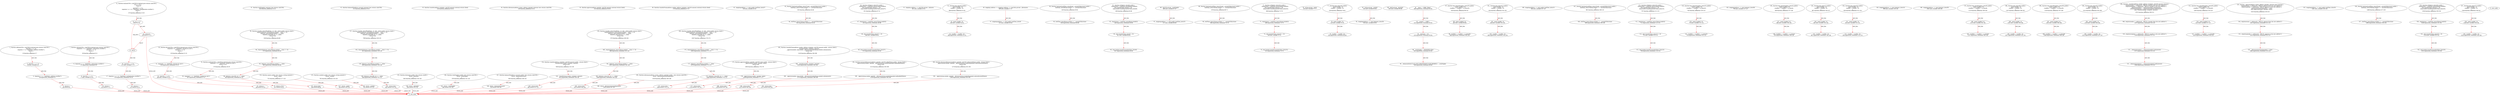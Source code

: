digraph  {
13 [label="2_ function add(uint256 a, uint256 b) internal pure returns (uint256) {\n        uint256 c = a + b;\n        require(c >= a, \"SafeMath: addition overflow\");\n        return c;\n    }\n13-function_definition-3-7", method="add(uint256 a,uint256 b)", type_label=function_definition];
30 [label="3_ uint256 c = a + b;\n30-new_variable-4-4", method="add(uint256 a,uint256 b)", type_label=new_variable];
38 [label="4_ require(c >= a, \"SafeMath: addition overflow\");\n38-expression_statement-5-5", method="add(uint256 a,uint256 b)", type_label=expression_statement];
48 [label="5_ return c;\n48-return-6-6", method="add(uint256 a,uint256 b)", type_label=return];
50 [label="7_ function sub(uint256 a, uint256 b) internal pure returns (uint256) {\n        require(b <= a, \"SafeMath: subtraction overflow\");\n        uint256 c = a - b;\n        return c;\n    }\n50-function_definition-8-12", method="sub(uint256 a,uint256 b)", type_label=function_definition];
67 [label="8_ require(b <= a, \"SafeMath: subtraction overflow\");\n67-expression_statement-9-9", method="sub(uint256 a,uint256 b)", type_label=expression_statement];
77 [label="9_ uint256 c = a - b;\n77-new_variable-10-10", method="sub(uint256 a,uint256 b)", type_label=new_variable];
85 [label="10_ return c;\n85-return-11-11", method="sub(uint256 a,uint256 b)", type_label=return];
87 [label="12_ function mul(uint256 a, uint256 b) internal pure returns (uint256) {\n        if (a == 0) {\n            return 0;\n        }\n        uint256 c = a * b;\n        require(c / a == b, \"SafeMath: multiplication overflow\");\n        return c;\n    }\n87-function_definition-13-20", method="mul(uint256 a,uint256 b)", type_label=function_definition];
104 [label="13_ if_a == 0\n104-if-14-16", method="mul(uint256 a,uint256 b)", type_label=if];
1655 [label="13_ end_if", method="mul(uint256 a,uint256 b)", type_label=end_if];
109 [label="14_ return 0;\n109-return-15-15", method="mul(uint256 a,uint256 b)", type_label=return];
111 [label="16_ uint256 c = a * b;\n111-new_variable-17-17", method="mul(uint256 a,uint256 b)", type_label=new_variable];
119 [label="17_ require(c / a == b, \"SafeMath: multiplication overflow\");\n119-expression_statement-18-18", method="mul(uint256 a,uint256 b)", type_label=expression_statement];
131 [label="18_ return c;\n131-return-19-19", method="mul(uint256 a,uint256 b)", type_label=return];
133 [label="20_ function div(uint256 a, uint256 b) internal pure returns (uint256) {\n        require(b > 0, \"SafeMath: division by zero\");\n        uint256 c = a / b;\n        return c;\n    }\n133-function_definition-21-25", method="div(uint256 a,uint256 b)", type_label=function_definition];
150 [label="21_ require(b > 0, \"SafeMath: division by zero\");\n150-expression_statement-22-22", method="div(uint256 a,uint256 b)", type_label=expression_statement];
160 [label="22_ uint256 c = a / b;\n160-new_variable-23-23", method="div(uint256 a,uint256 b)", type_label=new_variable];
168 [label="23_ return c;\n168-return-24-24", method="div(uint256 a,uint256 b)", type_label=return];
170 [label="25_ function mod(uint256 a, uint256 b) internal pure returns (uint256) {\n        require(b != 0, \"SafeMath: modulo by zero\");\n        return a % b;\n    }\n170-function_definition-26-29", method="mod(uint256 a,uint256 b)", type_label=function_definition];
187 [label="26_ require(b != 0, \"SafeMath: modulo by zero\");\n187-expression_statement-27-27", method="mod(uint256 a,uint256 b)", type_label=expression_statement];
197 [label="27_ return a % b;\n197-return-28-28", method="mod(uint256 a,uint256 b)", type_label=return];
204 [label="31_ function totalSupply() external view returns (uint256);\n204-function_definition-32-32", method="totalSupply()", type_label=function_definition];
212 [label="32_ function balanceOf(address account) external view returns (uint256);\n212-function_definition-33-33", method="balanceOf(address account)", type_label=function_definition];
224 [label="33_ function transfer(address recipient, uint256 amount) external returns (bool);\n224-function_definition-34-34", method="transfer(address recipient,uint256 amount)", type_label=function_definition];
239 [label="34_ function allowance(address owner, address spender) external view returns (uint256);\n239-function_definition-35-35", method="allowance(address owner,address spender)", type_label=function_definition];
255 [label="35_ function approve(address spender, uint256 amount) external returns (bool);\n255-function_definition-36-36", method="approve(address spender,uint256 amount)", type_label=function_definition];
270 [label="36_ function transferFrom(address sender, address recipient, uint256 amount) external returns (bool);\n270-function_definition-37-37", method="transferFrom(address sender,address recipient,uint256 amount)", type_label=function_definition];
328 [label="42_ mapping(address => uint) public lockTime_intou37;\n328-new_variable-43-43", method="", type_label=new_variable];
335 [label="43_ function increaseLockTime_intou37(uint _secondsToIncrease) public {\n        lockTime_intou37[msg.sender] += _secondsToIncrease;   \n    }\n335-function_definition-44-46", method="increaseLockTime_intou37(uint _secondsToIncrease)", type_label=function_definition];
343 [label="44_ lockTime_intou37[msg.sender] += _secondsToIncrease;\n343-expression_statement-45-45", method="increaseLockTime_intou37(uint _secondsToIncrease)", type_label=expression_statement];
351 [label="46_ function withdraw_intou37() public {\n        require(now > lockTime_intou37[msg.sender]);    \n        uint transferValue_intou37 = 10;           \n        msg.sender.transfer(transferValue_intou37);\n    }\n351-function_definition-47-51", method="withdraw_intou37()", type_label=function_definition];
355 [label="47_ require(now > lockTime_intou37[msg.sender]);\n355-expression_statement-48-48", method="withdraw_intou37()", type_label=expression_statement];
366 [label="48_ uint transferValue_intou37 = 10;\n366-new_variable-49-49", method="withdraw_intou37()", type_label=new_variable];
372 [label="49_ msg.sender.transfer(transferValue_intou37);\n372-expression_statement-50-50", method="withdraw_intou37()", type_label=expression_statement];
381 [label="51_ mapping (address => uint256) private _balances;\n381-new_variable-52-52", method="", type_label=new_variable];
388 [label="52_ function bug_intou3() public{\n    uint8 vundflw =0;\n    vundflw = vundflw -10;    \n}\n388-function_definition-53-56", method="bug_intou3()", type_label=function_definition];
392 [label="53_ uint8 vundflw =0;\n392-new_variable-54-54", method="bug_intou3()", type_label=new_variable];
398 [label="54_ vundflw = vundflw -10;\n398-expression_statement-55-55", method="bug_intou3()", type_label=expression_statement];
404 [label="56_ mapping (address => mapping (address => uint256)) private _allowances;\n404-new_variable-57-57", method="", type_label=new_variable];
413 [label="57_ mapping(address => uint) public lockTime_intou9;\n413-new_variable-58-58", method="", type_label=new_variable];
420 [label="58_ function increaseLockTime_intou9(uint _secondsToIncrease) public {\n        lockTime_intou9[msg.sender] += _secondsToIncrease;   \n    }\n420-function_definition-59-61", method="increaseLockTime_intou9(uint _secondsToIncrease)", type_label=function_definition];
428 [label="59_ lockTime_intou9[msg.sender] += _secondsToIncrease;\n428-expression_statement-60-60", method="increaseLockTime_intou9(uint _secondsToIncrease)", type_label=expression_statement];
436 [label="61_ function withdraw_intou9() public {\n        require(now > lockTime_intou9[msg.sender]);    \n        uint transferValue_intou9 = 10;           \n        msg.sender.transfer(transferValue_intou9);\n    }\n436-function_definition-62-66", method="withdraw_intou9()", type_label=function_definition];
440 [label="62_ require(now > lockTime_intou9[msg.sender]);\n440-expression_statement-63-63", method="withdraw_intou9()", type_label=expression_statement];
451 [label="63_ uint transferValue_intou9 = 10;\n451-new_variable-64-64", method="withdraw_intou9()", type_label=new_variable];
457 [label="64_ msg.sender.transfer(transferValue_intou9);\n457-expression_statement-65-65", method="withdraw_intou9()", type_label=expression_statement];
466 [label="66_ uint256 private _totalSupply;\n466-new_variable-67-67", method="", type_label=new_variable];
471 [label="67_ mapping(address => uint) public lockTime_intou25;\n471-new_variable-68-68", method="", type_label=new_variable];
478 [label="68_ function increaseLockTime_intou25(uint _secondsToIncrease) public {\n        lockTime_intou25[msg.sender] += _secondsToIncrease;   \n    }\n478-function_definition-69-71", method="increaseLockTime_intou25(uint _secondsToIncrease)", type_label=function_definition];
486 [label="69_ lockTime_intou25[msg.sender] += _secondsToIncrease;\n486-expression_statement-70-70", method="increaseLockTime_intou25(uint _secondsToIncrease)", type_label=expression_statement];
494 [label="71_ function withdraw_intou25() public {\n        require(now > lockTime_intou25[msg.sender]);    \n        uint transferValue_intou25 = 10;           \n        msg.sender.transfer(transferValue_intou25);\n    }\n494-function_definition-72-76", method="withdraw_intou25()", type_label=function_definition];
498 [label="72_ require(now > lockTime_intou25[msg.sender]);\n498-expression_statement-73-73", method="withdraw_intou25()", type_label=expression_statement];
509 [label="73_ uint transferValue_intou25 = 10;\n509-new_variable-74-74", method="withdraw_intou25()", type_label=new_variable];
515 [label="74_ msg.sender.transfer(transferValue_intou25);\n515-expression_statement-75-75", method="withdraw_intou25()", type_label=expression_statement];
524 [label="76_ string private _name;\n524-new_variable-77-77", method="", type_label=new_variable];
529 [label="77_ function bug_intou19() public{\n    uint8 vundflw =0;\n    vundflw = vundflw -10;    \n}\n529-function_definition-78-81", method="bug_intou19()", type_label=function_definition];
533 [label="78_ uint8 vundflw =0;\n533-new_variable-79-79", method="bug_intou19()", type_label=new_variable];
539 [label="79_ vundflw = vundflw -10;\n539-expression_statement-80-80", method="bug_intou19()", type_label=expression_statement];
545 [label="81_ string private _symbol;\n545-new_variable-82-82", method="", type_label=new_variable];
550 [label="82_ mapping(address => uint) balances_intou26;\n550-new_variable-83-83", method="", type_label=new_variable];
556 [label="83_ function transfer_intou26(address _to, uint _value) public returns (bool) {\n    require(balances_intou26[msg.sender] - _value >= 0);   \n    balances_intou26[msg.sender] -= _value;   \n    balances_intou26[_to] += _value;   \n    return true;\n  }\n556-function_definition-84-89", method="transfer_intou26(address _to,uint _value)", type_label=function_definition];
572 [label="84_ require(balances_intou26[msg.sender] - _value >= 0);\n572-expression_statement-85-85", method="transfer_intou26(address _to,uint _value)", type_label=expression_statement];
585 [label="85_ balances_intou26[msg.sender] -= _value;\n585-expression_statement-86-86", method="transfer_intou26(address _to,uint _value)", type_label=expression_statement];
593 [label="86_ balances_intou26[_to] += _value;\n593-expression_statement-87-87", method="transfer_intou26(address _to,uint _value)", type_label=expression_statement];
599 [label="87_ return true;\n599-return-88-88", method="transfer_intou26(address _to,uint _value)", type_label=return];
602 [label="89_ uint8 private _decimals;\n602-new_variable-90-90", method="", type_label=new_variable];
609 [label="91_ _name = \"UBBC Token\";\n609-expression_statement-92-92", method="", type_label=expression_statement];
614 [label="92_ _symbol = \"UBBC\";\n614-expression_statement-93-93", method="", type_label=expression_statement];
619 [label="93_ _decimals = 18;\n619-expression_statement-94-94", method="", type_label=expression_statement];
623 [label="94_ _totalSupply = 260000000 ether;\n623-expression_statement-95-95", method="", type_label=expression_statement];
628 [label="95_ _balances[0x0e475cd2c1f8222868cf85B4f97D7EB70fB3ffD3] = _totalSupply;\n628-expression_statement-96-96", method="", type_label=expression_statement];
634 [label="97_ function bug_intou20(uint8 p_intou20) public{\n    uint8 vundflw1=0;\n    vundflw1 = vundflw1 + p_intou20;    \n}\n634-function_definition-98-101", method="bug_intou20(uint8 p_intou20)", type_label=function_definition];
642 [label="98_ uint8 vundflw1=0;\n642-new_variable-99-99", method="bug_intou20(uint8 p_intou20)", type_label=new_variable];
648 [label="99_ vundflw1 = vundflw1 + p_intou20;\n648-expression_statement-100-100", method="bug_intou20(uint8 p_intou20)", type_label=expression_statement];
654 [label="101_ function bug_intou31() public{\n    uint8 vundflw =0;\n    vundflw = vundflw -10;    \n}\n654-function_definition-102-105", method="bug_intou31()", type_label=function_definition];
658 [label="102_ uint8 vundflw =0;\n658-new_variable-103-103", method="bug_intou31()", type_label=new_variable];
664 [label="103_ vundflw = vundflw -10;\n664-expression_statement-104-104", method="bug_intou31()", type_label=expression_statement];
684 [label="106_ mapping(address => uint) public lockTime_intou13;\n684-new_variable-107-107", method="", type_label=new_variable];
691 [label="107_ function increaseLockTime_intou13(uint _secondsToIncrease) public {\n        lockTime_intou13[msg.sender] += _secondsToIncrease;   \n    }\n691-function_definition-108-110", method="increaseLockTime_intou13(uint _secondsToIncrease)", type_label=function_definition];
699 [label="108_ lockTime_intou13[msg.sender] += _secondsToIncrease;\n699-expression_statement-109-109", method="increaseLockTime_intou13(uint _secondsToIncrease)", type_label=expression_statement];
707 [label="110_ function withdraw_intou13() public {\n        require(now > lockTime_intou13[msg.sender]);    \n        uint transferValue_intou13 = 10;           \n        msg.sender.transfer(transferValue_intou13);\n    }\n707-function_definition-111-115", method="withdraw_intou13()", type_label=function_definition];
711 [label="111_ require(now > lockTime_intou13[msg.sender]);\n711-expression_statement-112-112", method="withdraw_intou13()", type_label=expression_statement];
722 [label="112_ uint transferValue_intou13 = 10;\n722-new_variable-113-113", method="withdraw_intou13()", type_label=new_variable];
728 [label="113_ msg.sender.transfer(transferValue_intou13);\n728-expression_statement-114-114", method="withdraw_intou13()", type_label=expression_statement];
751 [label="116_ function name() public view returns (string memory) {\n        return _name;\n    }\n751-function_definition-117-119", method="name()", type_label=function_definition];
760 [label="117_ return _name;\n760-return-118-118", method="name()", type_label=return];
762 [label="119_ function bug_intou32(uint8 p_intou32) public{\n    uint8 vundflw1=0;\n    vundflw1 = vundflw1 + p_intou32;    \n}\n762-function_definition-120-123", method="bug_intou32(uint8 p_intou32)", type_label=function_definition];
770 [label="120_ uint8 vundflw1=0;\n770-new_variable-121-121", method="bug_intou32(uint8 p_intou32)", type_label=new_variable];
776 [label="121_ vundflw1 = vundflw1 + p_intou32;\n776-expression_statement-122-122", method="bug_intou32(uint8 p_intou32)", type_label=expression_statement];
782 [label="123_ function symbol() public view returns (string memory) {\n        return _symbol;\n    }\n782-function_definition-124-126", method="symbol()", type_label=function_definition];
791 [label="124_ return _symbol;\n791-return-125-125", method="symbol()", type_label=return];
793 [label="126_ mapping(address => uint) balances_intou38;\n793-new_variable-127-127", method="", type_label=new_variable];
799 [label="127_ function transfer_intou38(address _to, uint _value) public returns (bool) {\n    require(balances_intou38[msg.sender] - _value >= 0);   \n    balances_intou38[msg.sender] -= _value;   \n    balances_intou38[_to] += _value;   \n    return true;\n  }\n799-function_definition-128-133", method="transfer_intou38(address _to,uint _value)", type_label=function_definition];
815 [label="128_ require(balances_intou38[msg.sender] - _value >= 0);\n815-expression_statement-129-129", method="transfer_intou38(address _to,uint _value)", type_label=expression_statement];
828 [label="129_ balances_intou38[msg.sender] -= _value;\n828-expression_statement-130-130", method="transfer_intou38(address _to,uint _value)", type_label=expression_statement];
836 [label="130_ balances_intou38[_to] += _value;\n836-expression_statement-131-131", method="transfer_intou38(address _to,uint _value)", type_label=expression_statement];
842 [label="131_ return true;\n842-return-132-132", method="transfer_intou38(address _to,uint _value)", type_label=return];
845 [label="133_ function decimals() public view returns (uint8) {\n        return _decimals;\n    }\n845-function_definition-134-136", method="decimals()", type_label=function_definition];
854 [label="134_ return _decimals;\n854-return-135-135", method="decimals()", type_label=return];
856 [label="136_ function bug_intou4(uint8 p_intou4) public{\n    uint8 vundflw1=0;\n    vundflw1 = vundflw1 + p_intou4;    \n}\n856-function_definition-137-140", method="bug_intou4(uint8 p_intou4)", type_label=function_definition];
864 [label="137_ uint8 vundflw1=0;\n864-new_variable-138-138", method="bug_intou4(uint8 p_intou4)", type_label=new_variable];
870 [label="138_ vundflw1 = vundflw1 + p_intou4;\n870-expression_statement-139-139", method="bug_intou4(uint8 p_intou4)", type_label=expression_statement];
876 [label="140_ function totalSupply() public view returns (uint256) {\n        return _totalSupply;\n    }\n876-function_definition-141-143", method="totalSupply()", type_label=function_definition];
885 [label="141_ return _totalSupply;\n885-return-142-142", method="totalSupply()", type_label=return];
887 [label="143_ function bug_intou7() public{\n    uint8 vundflw =0;\n    vundflw = vundflw -10;    \n}\n887-function_definition-144-147", method="bug_intou7()", type_label=function_definition];
891 [label="144_ uint8 vundflw =0;\n891-new_variable-145-145", method="bug_intou7()", type_label=new_variable];
897 [label="145_ vundflw = vundflw -10;\n897-expression_statement-146-146", method="bug_intou7()", type_label=expression_statement];
903 [label="147_ function balanceOf(address account) public view returns (uint256) {\n        return _balances[account];\n    }\n903-function_definition-148-150", method="balanceOf(address account)", type_label=function_definition];
916 [label="148_ return _balances[account];\n916-return-149-149", method="balanceOf(address account)", type_label=return];
920 [label="150_ function bug_intou23() public{\n    uint8 vundflw =0;\n    vundflw = vundflw -10;    \n}\n920-function_definition-151-154", method="bug_intou23()", type_label=function_definition];
924 [label="151_ uint8 vundflw =0;\n924-new_variable-152-152", method="bug_intou23()", type_label=new_variable];
930 [label="152_ vundflw = vundflw -10;\n930-expression_statement-153-153", method="bug_intou23()", type_label=expression_statement];
936 [label="154_ function transfer(address recipient, uint256 amount) public  returns (bool) {\n         _transfer(msg.sender, recipient, amount);\n         return true;\n    }\n936-function_definition-155-158", method="transfer(address recipient,uint256 amount)", type_label=function_definition];
952 [label="155_ _transfer(msg.sender, recipient, amount);\n952-expression_statement-156-156", method="transfer(address recipient,uint256 amount)", type_label=expression_statement];
963 [label="156_ return true;\n963-return-157-157", method="transfer(address recipient,uint256 amount)", type_label=return];
966 [label="158_ mapping(address => uint) balances_intou14;\n966-new_variable-159-159", method="", type_label=new_variable];
972 [label="159_ function transfer_intou14(address _to, uint _value) public returns (bool) {\n    require(balances_intou14[msg.sender] - _value >= 0);   \n    balances_intou14[msg.sender] -= _value;   \n    balances_intou14[_to] += _value;   \n    return true;\n  }\n972-function_definition-160-165", method="transfer_intou14(address _to,uint _value)", type_label=function_definition];
988 [label="160_ require(balances_intou14[msg.sender] - _value >= 0);\n988-expression_statement-161-161", method="transfer_intou14(address _to,uint _value)", type_label=expression_statement];
1001 [label="161_ balances_intou14[msg.sender] -= _value;\n1001-expression_statement-162-162", method="transfer_intou14(address _to,uint _value)", type_label=expression_statement];
1009 [label="162_ balances_intou14[_to] += _value;\n1009-expression_statement-163-163", method="transfer_intou14(address _to,uint _value)", type_label=expression_statement];
1015 [label="163_ return true;\n1015-return-164-164", method="transfer_intou14(address _to,uint _value)", type_label=return];
1018 [label="165_ function allowance(address owner, address spender) public  view returns (uint256) {\n        return _allowances[owner][spender];\n    }\n1018-function_definition-166-168", method="allowance(address owner,address spender)", type_label=function_definition];
1035 [label="166_ return _allowances[owner][spender];\n1035-return-167-167", method="allowance(address owner,address spender)", type_label=return];
1041 [label="168_ mapping(address => uint) balances_intou30;\n1041-new_variable-169-169", method="", type_label=new_variable];
1047 [label="169_ function transfer_intou30(address _to, uint _value) public returns (bool) {\n    require(balances_intou30[msg.sender] - _value >= 0);   \n    balances_intou30[msg.sender] -= _value;   \n    balances_intou30[_to] += _value;   \n    return true;\n  }\n1047-function_definition-170-175", method="transfer_intou30(address _to,uint _value)", type_label=function_definition];
1063 [label="170_ require(balances_intou30[msg.sender] - _value >= 0);\n1063-expression_statement-171-171", method="transfer_intou30(address _to,uint _value)", type_label=expression_statement];
1076 [label="171_ balances_intou30[msg.sender] -= _value;\n1076-expression_statement-172-172", method="transfer_intou30(address _to,uint _value)", type_label=expression_statement];
1084 [label="172_ balances_intou30[_to] += _value;\n1084-expression_statement-173-173", method="transfer_intou30(address _to,uint _value)", type_label=expression_statement];
1090 [label="173_ return true;\n1090-return-174-174", method="transfer_intou30(address _to,uint _value)", type_label=return];
1093 [label="175_ function approve(address spender, uint256 value) public  returns (bool) {\n        _approve(msg.sender, spender, value);\n        return true;\n    }\n1093-function_definition-176-179", method="approve(address spender,uint256 value)", type_label=function_definition];
1109 [label="176_ _approve(msg.sender, spender, value);\n1109-expression_statement-177-177", method="approve(address spender,uint256 value)", type_label=expression_statement];
1120 [label="177_ return true;\n1120-return-178-178", method="approve(address spender,uint256 value)", type_label=return];
1123 [label="179_ function bug_intou8(uint8 p_intou8) public{\n    uint8 vundflw1=0;\n    vundflw1 = vundflw1 + p_intou8;    \n}\n1123-function_definition-180-183", method="bug_intou8(uint8 p_intou8)", type_label=function_definition];
1131 [label="180_ uint8 vundflw1=0;\n1131-new_variable-181-181", method="bug_intou8(uint8 p_intou8)", type_label=new_variable];
1137 [label="181_ vundflw1 = vundflw1 + p_intou8;\n1137-expression_statement-182-182", method="bug_intou8(uint8 p_intou8)", type_label=expression_statement];
1143 [label="183_ function transferFrom(address sender, address recipient, uint256 amount) public  returns (bool) {\n        _transfer(sender, recipient, amount);\n        _approve(sender, msg.sender, _allowances[sender][msg.sender].sub(amount));\n        return true;\n    }\n1143-function_definition-184-188", method="transferFrom(address sender,address recipient,uint256 amount)", type_label=function_definition];
1163 [label="184_ _transfer(sender, recipient, amount);\n1163-expression_statement-185-185", method="transferFrom(address sender,address recipient,uint256 amount)", type_label=expression_statement];
1172 [label="185_ _approve(sender, msg.sender, _allowances[sender][msg.sender].sub(amount));\n1172-expression_statement-186-186", method="transferFrom(address sender,address recipient,uint256 amount)", type_label=expression_statement];
1194 [label="186_ return true;\n1194-return-187-187", method="transferFrom(address sender,address recipient,uint256 amount)", type_label=return];
1197 [label="188_ function bug_intou39() public{\n    uint8 vundflw =0;\n    vundflw = vundflw -10;    \n}\n1197-function_definition-189-192", method="bug_intou39()", type_label=function_definition];
1201 [label="189_ uint8 vundflw =0;\n1201-new_variable-190-190", method="bug_intou39()", type_label=new_variable];
1207 [label="190_ vundflw = vundflw -10;\n1207-expression_statement-191-191", method="bug_intou39()", type_label=expression_statement];
1213 [label="192_ function increaseAllowance(address spender, uint256 addedValue) public  returns (bool) {\n        _approve(msg.sender, spender, _allowances[msg.sender][spender].add(addedValue));\n        return true;\n    }\n1213-function_definition-193-196", method="increaseAllowance(address spender,uint256 addedValue)", type_label=function_definition];
1229 [label="193_ _approve(msg.sender, spender, _allowances[msg.sender][spender].add(addedValue));\n1229-expression_statement-194-194", method="increaseAllowance(address spender,uint256 addedValue)", type_label=expression_statement];
1251 [label="194_ return true;\n1251-return-195-195", method="increaseAllowance(address spender,uint256 addedValue)", type_label=return];
1254 [label="196_ function bug_intou36(uint8 p_intou36) public{\n    uint8 vundflw1=0;\n    vundflw1 = vundflw1 + p_intou36;    \n}\n1254-function_definition-197-200", method="bug_intou36(uint8 p_intou36)", type_label=function_definition];
1262 [label="197_ uint8 vundflw1=0;\n1262-new_variable-198-198", method="bug_intou36(uint8 p_intou36)", type_label=new_variable];
1268 [label="198_ vundflw1 = vundflw1 + p_intou36;\n1268-expression_statement-199-199", method="bug_intou36(uint8 p_intou36)", type_label=expression_statement];
1274 [label="200_ function decreaseAllowance(address spender, uint256 subtractedValue) public  returns (bool) {\n        _approve(msg.sender, spender, _allowances[msg.sender][spender].sub(subtractedValue));\n        return true;\n    }\n1274-function_definition-201-204", method="decreaseAllowance(address spender,uint256 subtractedValue)", type_label=function_definition];
1290 [label="201_ _approve(msg.sender, spender, _allowances[msg.sender][spender].sub(subtractedValue));\n1290-expression_statement-202-202", method="decreaseAllowance(address spender,uint256 subtractedValue)", type_label=expression_statement];
1312 [label="202_ return true;\n1312-return-203-203", method="decreaseAllowance(address spender,uint256 subtractedValue)", type_label=return];
1315 [label="204_ function bug_intou35() public{\n    uint8 vundflw =0;\n    vundflw = vundflw -10;    \n}\n1315-function_definition-205-208", method="bug_intou35()", type_label=function_definition];
1319 [label="205_ uint8 vundflw =0;\n1319-new_variable-206-206", method="bug_intou35()", type_label=new_variable];
1325 [label="206_ vundflw = vundflw -10;\n1325-expression_statement-207-207", method="bug_intou35()", type_label=expression_statement];
1331 [label="208_ function _transfer(address sender, address recipient, uint256 amount) internal {\n        require(sender != address(0), \"ERC20: transfer from the zero address\");\n        require(recipient != address(0), \"ERC20: transfer to the zero address\");\n        _balances[sender] = _balances[sender].sub(amount);\n        _balances[recipient] = _balances[recipient].add(amount);\n        emit Transfer(sender, recipient, amount);\n    }\n1331-function_definition-209-215", method="_transfer(address sender,address recipient,uint256 amount)", type_label=function_definition];
1347 [label="209_ require(sender != address(0), \"ERC20: transfer from the zero address\");\n1347-expression_statement-210-210", method="_transfer(address sender,address recipient,uint256 amount)", type_label=expression_statement];
1359 [label="210_ require(recipient != address(0), \"ERC20: transfer to the zero address\");\n1359-expression_statement-211-211", method="_transfer(address sender,address recipient,uint256 amount)", type_label=expression_statement];
1371 [label="211_ _balances[sender] = _balances[sender].sub(amount);\n1371-expression_statement-212-212", method="_transfer(address sender,address recipient,uint256 amount)", type_label=expression_statement];
1384 [label="212_ _balances[recipient] = _balances[recipient].add(amount);\n1384-expression_statement-213-213", method="_transfer(address sender,address recipient,uint256 amount)", type_label=expression_statement];
1405 [label="215_ function bug_intou40(uint8 p_intou40) public{\n    uint8 vundflw1=0;\n    vundflw1 = vundflw1 + p_intou40;    \n}\n1405-function_definition-216-219", method="bug_intou40(uint8 p_intou40)", type_label=function_definition];
1413 [label="216_ uint8 vundflw1=0;\n1413-new_variable-217-217", method="bug_intou40(uint8 p_intou40)", type_label=new_variable];
1419 [label="217_ vundflw1 = vundflw1 + p_intou40;\n1419-expression_statement-218-218", method="bug_intou40(uint8 p_intou40)", type_label=expression_statement];
1425 [label="219_ function _approve(address owner, address spender, uint256 value) internal {\n        require(owner != address(0), \"ERC20: approve from the zero address\");\n        require(spender != address(0), \"ERC20: approve to the zero address\");\n        _allowances[owner][spender] = value;\n        emit Approval(owner, spender, value);\n    }\n1425-function_definition-220-225", method="_approve(address owner,address spender,uint256 value)", type_label=function_definition];
1441 [label="220_ require(owner != address(0), \"ERC20: approve from the zero address\");\n1441-expression_statement-221-221", method="_approve(address owner,address spender,uint256 value)", type_label=expression_statement];
1453 [label="221_ require(spender != address(0), \"ERC20: approve to the zero address\");\n1453-expression_statement-222-222", method="_approve(address owner,address spender,uint256 value)", type_label=expression_statement];
1465 [label="222_ _allowances[owner][spender] = value;\n1465-expression_statement-223-223", method="_approve(address owner,address spender,uint256 value)", type_label=expression_statement];
1481 [label="225_ mapping(address => uint) public lockTime_intou33;\n1481-new_variable-226-226", method="", type_label=new_variable];
1488 [label="226_ function increaseLockTime_intou33(uint _secondsToIncrease) public {\n        lockTime_intou33[msg.sender] += _secondsToIncrease;   \n    }\n1488-function_definition-227-229", method="increaseLockTime_intou33(uint _secondsToIncrease)", type_label=function_definition];
1496 [label="227_ lockTime_intou33[msg.sender] += _secondsToIncrease;\n1496-expression_statement-228-228", method="increaseLockTime_intou33(uint _secondsToIncrease)", type_label=expression_statement];
1504 [label="229_ function withdraw_intou33() public {\n        require(now > lockTime_intou33[msg.sender]);    \n        uint transferValue_intou33 = 10;           \n        msg.sender.transfer(transferValue_intou33);\n    }\n1504-function_definition-230-234", method="withdraw_intou33()", type_label=function_definition];
1508 [label="230_ require(now > lockTime_intou33[msg.sender]);\n1508-expression_statement-231-231", method="withdraw_intou33()", type_label=expression_statement];
1519 [label="231_ uint transferValue_intou33 = 10;\n1519-new_variable-232-232", method="withdraw_intou33()", type_label=new_variable];
1525 [label="232_ msg.sender.transfer(transferValue_intou33);\n1525-expression_statement-233-233", method="withdraw_intou33()", type_label=expression_statement];
1540 [label="237_ function bug_intou27() public{\n    uint8 vundflw =0;\n    vundflw = vundflw -10;    \n}\n1540-function_definition-238-241", method="bug_intou27()", type_label=function_definition];
1544 [label="238_ uint8 vundflw =0;\n1544-new_variable-239-239", method="bug_intou27()", type_label=new_variable];
1550 [label="239_ vundflw = vundflw -10;\n1550-expression_statement-240-240", method="bug_intou27()", type_label=expression_statement];
1 [label="0_ start_node", method="", type_label=start];
2 [label="0_ exit_node", method="", type_label=exit];
13 -> 30  [color=red, controlflow_type=next_line, edge_type=CFG_edge, key=0, label=next_line];
30 -> 38  [color=red, controlflow_type=next_line, edge_type=CFG_edge, key=0, label=next_line];
38 -> 48  [color=red, controlflow_type=next_line, edge_type=CFG_edge, key=0, label=next_line];
48 -> 2  [color=red, controlflow_type=return_exit, edge_type=CFG_edge, key=0, label=return_exit];
50 -> 67  [color=red, controlflow_type=next_line, edge_type=CFG_edge, key=0, label=next_line];
67 -> 77  [color=red, controlflow_type=next_line, edge_type=CFG_edge, key=0, label=next_line];
77 -> 85  [color=red, controlflow_type=next_line, edge_type=CFG_edge, key=0, label=next_line];
85 -> 2  [color=red, controlflow_type=return_exit, edge_type=CFG_edge, key=0, label=return_exit];
87 -> 104  [color=red, controlflow_type=next_line, edge_type=CFG_edge, key=0, label=next_line];
104 -> 109  [color=red, controlflow_type=pos_next, edge_type=CFG_edge, key=0, label=pos_next];
104 -> 1655  [color=red, controlflow_type=neg_next, edge_type=CFG_edge, key=0, label=neg_next];
1655 -> 111  [color=red, controlflow_type=next_line, edge_type=CFG_edge, key=0, label=next_line];
109 -> 1655  [color=red, controlflow_type=end_if, edge_type=CFG_edge, key=0, label=end_if];
109 -> 2  [color=red, controlflow_type=return_exit, edge_type=CFG_edge, key=0, label=return_exit];
111 -> 119  [color=red, controlflow_type=next_line, edge_type=CFG_edge, key=0, label=next_line];
119 -> 131  [color=red, controlflow_type=next_line, edge_type=CFG_edge, key=0, label=next_line];
131 -> 2  [color=red, controlflow_type=return_exit, edge_type=CFG_edge, key=0, label=return_exit];
133 -> 150  [color=red, controlflow_type=next_line, edge_type=CFG_edge, key=0, label=next_line];
150 -> 160  [color=red, controlflow_type=next_line, edge_type=CFG_edge, key=0, label=next_line];
160 -> 168  [color=red, controlflow_type=next_line, edge_type=CFG_edge, key=0, label=next_line];
168 -> 2  [color=red, controlflow_type=return_exit, edge_type=CFG_edge, key=0, label=return_exit];
170 -> 187  [color=red, controlflow_type=next_line, edge_type=CFG_edge, key=0, label=next_line];
187 -> 197  [color=red, controlflow_type=next_line, edge_type=CFG_edge, key=0, label=next_line];
197 -> 2  [color=red, controlflow_type=return_exit, edge_type=CFG_edge, key=0, label=return_exit];
335 -> 343  [color=red, controlflow_type=next_line, edge_type=CFG_edge, key=0, label=next_line];
351 -> 355  [color=red, controlflow_type=next_line, edge_type=CFG_edge, key=0, label=next_line];
355 -> 366  [color=red, controlflow_type=next_line, edge_type=CFG_edge, key=0, label=next_line];
366 -> 372  [color=red, controlflow_type=next_line, edge_type=CFG_edge, key=0, label=next_line];
388 -> 392  [color=red, controlflow_type=next_line, edge_type=CFG_edge, key=0, label=next_line];
392 -> 398  [color=red, controlflow_type=next_line, edge_type=CFG_edge, key=0, label=next_line];
404 -> 413  [color=red, controlflow_type=next_line, edge_type=CFG_edge, key=0, label=next_line];
420 -> 428  [color=red, controlflow_type=next_line, edge_type=CFG_edge, key=0, label=next_line];
436 -> 440  [color=red, controlflow_type=next_line, edge_type=CFG_edge, key=0, label=next_line];
440 -> 451  [color=red, controlflow_type=next_line, edge_type=CFG_edge, key=0, label=next_line];
451 -> 457  [color=red, controlflow_type=next_line, edge_type=CFG_edge, key=0, label=next_line];
466 -> 471  [color=red, controlflow_type=next_line, edge_type=CFG_edge, key=0, label=next_line];
478 -> 486  [color=red, controlflow_type=next_line, edge_type=CFG_edge, key=0, label=next_line];
494 -> 498  [color=red, controlflow_type=next_line, edge_type=CFG_edge, key=0, label=next_line];
498 -> 509  [color=red, controlflow_type=next_line, edge_type=CFG_edge, key=0, label=next_line];
509 -> 515  [color=red, controlflow_type=next_line, edge_type=CFG_edge, key=0, label=next_line];
529 -> 533  [color=red, controlflow_type=next_line, edge_type=CFG_edge, key=0, label=next_line];
533 -> 539  [color=red, controlflow_type=next_line, edge_type=CFG_edge, key=0, label=next_line];
545 -> 550  [color=red, controlflow_type=next_line, edge_type=CFG_edge, key=0, label=next_line];
556 -> 572  [color=red, controlflow_type=next_line, edge_type=CFG_edge, key=0, label=next_line];
572 -> 585  [color=red, controlflow_type=next_line, edge_type=CFG_edge, key=0, label=next_line];
585 -> 593  [color=red, controlflow_type=next_line, edge_type=CFG_edge, key=0, label=next_line];
593 -> 599  [color=red, controlflow_type=next_line, edge_type=CFG_edge, key=0, label=next_line];
599 -> 2  [color=red, controlflow_type=return_exit, edge_type=CFG_edge, key=0, label=return_exit];
609 -> 614  [color=red, controlflow_type=next_line, edge_type=CFG_edge, key=0, label=next_line];
614 -> 619  [color=red, controlflow_type=next_line, edge_type=CFG_edge, key=0, label=next_line];
619 -> 623  [color=red, controlflow_type=next_line, edge_type=CFG_edge, key=0, label=next_line];
623 -> 628  [color=red, controlflow_type=next_line, edge_type=CFG_edge, key=0, label=next_line];
634 -> 642  [color=red, controlflow_type=next_line, edge_type=CFG_edge, key=0, label=next_line];
642 -> 648  [color=red, controlflow_type=next_line, edge_type=CFG_edge, key=0, label=next_line];
654 -> 658  [color=red, controlflow_type=next_line, edge_type=CFG_edge, key=0, label=next_line];
658 -> 664  [color=red, controlflow_type=next_line, edge_type=CFG_edge, key=0, label=next_line];
691 -> 699  [color=red, controlflow_type=next_line, edge_type=CFG_edge, key=0, label=next_line];
707 -> 711  [color=red, controlflow_type=next_line, edge_type=CFG_edge, key=0, label=next_line];
711 -> 722  [color=red, controlflow_type=next_line, edge_type=CFG_edge, key=0, label=next_line];
722 -> 728  [color=red, controlflow_type=next_line, edge_type=CFG_edge, key=0, label=next_line];
751 -> 760  [color=red, controlflow_type=next_line, edge_type=CFG_edge, key=0, label=next_line];
760 -> 2  [color=red, controlflow_type=return_exit, edge_type=CFG_edge, key=0, label=return_exit];
762 -> 770  [color=red, controlflow_type=next_line, edge_type=CFG_edge, key=0, label=next_line];
770 -> 776  [color=red, controlflow_type=next_line, edge_type=CFG_edge, key=0, label=next_line];
782 -> 791  [color=red, controlflow_type=next_line, edge_type=CFG_edge, key=0, label=next_line];
791 -> 2  [color=red, controlflow_type=return_exit, edge_type=CFG_edge, key=0, label=return_exit];
799 -> 815  [color=red, controlflow_type=next_line, edge_type=CFG_edge, key=0, label=next_line];
815 -> 828  [color=red, controlflow_type=next_line, edge_type=CFG_edge, key=0, label=next_line];
828 -> 836  [color=red, controlflow_type=next_line, edge_type=CFG_edge, key=0, label=next_line];
836 -> 842  [color=red, controlflow_type=next_line, edge_type=CFG_edge, key=0, label=next_line];
842 -> 2  [color=red, controlflow_type=return_exit, edge_type=CFG_edge, key=0, label=return_exit];
845 -> 854  [color=red, controlflow_type=next_line, edge_type=CFG_edge, key=0, label=next_line];
854 -> 2  [color=red, controlflow_type=return_exit, edge_type=CFG_edge, key=0, label=return_exit];
856 -> 864  [color=red, controlflow_type=next_line, edge_type=CFG_edge, key=0, label=next_line];
864 -> 870  [color=red, controlflow_type=next_line, edge_type=CFG_edge, key=0, label=next_line];
876 -> 885  [color=red, controlflow_type=next_line, edge_type=CFG_edge, key=0, label=next_line];
885 -> 2  [color=red, controlflow_type=return_exit, edge_type=CFG_edge, key=0, label=return_exit];
887 -> 891  [color=red, controlflow_type=next_line, edge_type=CFG_edge, key=0, label=next_line];
891 -> 897  [color=red, controlflow_type=next_line, edge_type=CFG_edge, key=0, label=next_line];
903 -> 916  [color=red, controlflow_type=next_line, edge_type=CFG_edge, key=0, label=next_line];
916 -> 2  [color=red, controlflow_type=return_exit, edge_type=CFG_edge, key=0, label=return_exit];
920 -> 924  [color=red, controlflow_type=next_line, edge_type=CFG_edge, key=0, label=next_line];
924 -> 930  [color=red, controlflow_type=next_line, edge_type=CFG_edge, key=0, label=next_line];
936 -> 952  [color=red, controlflow_type=next_line, edge_type=CFG_edge, key=0, label=next_line];
952 -> 963  [color=red, controlflow_type=next_line, edge_type=CFG_edge, key=0, label=next_line];
963 -> 2  [color=red, controlflow_type=return_exit, edge_type=CFG_edge, key=0, label=return_exit];
972 -> 988  [color=red, controlflow_type=next_line, edge_type=CFG_edge, key=0, label=next_line];
988 -> 1001  [color=red, controlflow_type=next_line, edge_type=CFG_edge, key=0, label=next_line];
1001 -> 1009  [color=red, controlflow_type=next_line, edge_type=CFG_edge, key=0, label=next_line];
1009 -> 1015  [color=red, controlflow_type=next_line, edge_type=CFG_edge, key=0, label=next_line];
1015 -> 2  [color=red, controlflow_type=return_exit, edge_type=CFG_edge, key=0, label=return_exit];
1018 -> 1035  [color=red, controlflow_type=next_line, edge_type=CFG_edge, key=0, label=next_line];
1035 -> 2  [color=red, controlflow_type=return_exit, edge_type=CFG_edge, key=0, label=return_exit];
1047 -> 1063  [color=red, controlflow_type=next_line, edge_type=CFG_edge, key=0, label=next_line];
1063 -> 1076  [color=red, controlflow_type=next_line, edge_type=CFG_edge, key=0, label=next_line];
1076 -> 1084  [color=red, controlflow_type=next_line, edge_type=CFG_edge, key=0, label=next_line];
1084 -> 1090  [color=red, controlflow_type=next_line, edge_type=CFG_edge, key=0, label=next_line];
1090 -> 2  [color=red, controlflow_type=return_exit, edge_type=CFG_edge, key=0, label=return_exit];
1093 -> 1109  [color=red, controlflow_type=next_line, edge_type=CFG_edge, key=0, label=next_line];
1109 -> 1120  [color=red, controlflow_type=next_line, edge_type=CFG_edge, key=0, label=next_line];
1120 -> 2  [color=red, controlflow_type=return_exit, edge_type=CFG_edge, key=0, label=return_exit];
1123 -> 1131  [color=red, controlflow_type=next_line, edge_type=CFG_edge, key=0, label=next_line];
1131 -> 1137  [color=red, controlflow_type=next_line, edge_type=CFG_edge, key=0, label=next_line];
1143 -> 1163  [color=red, controlflow_type=next_line, edge_type=CFG_edge, key=0, label=next_line];
1163 -> 1172  [color=red, controlflow_type=next_line, edge_type=CFG_edge, key=0, label=next_line];
1172 -> 1194  [color=red, controlflow_type=next_line, edge_type=CFG_edge, key=0, label=next_line];
1194 -> 2  [color=red, controlflow_type=return_exit, edge_type=CFG_edge, key=0, label=return_exit];
1197 -> 1201  [color=red, controlflow_type=next_line, edge_type=CFG_edge, key=0, label=next_line];
1201 -> 1207  [color=red, controlflow_type=next_line, edge_type=CFG_edge, key=0, label=next_line];
1213 -> 1229  [color=red, controlflow_type=next_line, edge_type=CFG_edge, key=0, label=next_line];
1229 -> 1251  [color=red, controlflow_type=next_line, edge_type=CFG_edge, key=0, label=next_line];
1251 -> 2  [color=red, controlflow_type=return_exit, edge_type=CFG_edge, key=0, label=return_exit];
1254 -> 1262  [color=red, controlflow_type=next_line, edge_type=CFG_edge, key=0, label=next_line];
1262 -> 1268  [color=red, controlflow_type=next_line, edge_type=CFG_edge, key=0, label=next_line];
1274 -> 1290  [color=red, controlflow_type=next_line, edge_type=CFG_edge, key=0, label=next_line];
1290 -> 1312  [color=red, controlflow_type=next_line, edge_type=CFG_edge, key=0, label=next_line];
1312 -> 2  [color=red, controlflow_type=return_exit, edge_type=CFG_edge, key=0, label=return_exit];
1315 -> 1319  [color=red, controlflow_type=next_line, edge_type=CFG_edge, key=0, label=next_line];
1319 -> 1325  [color=red, controlflow_type=next_line, edge_type=CFG_edge, key=0, label=next_line];
1331 -> 1347  [color=red, controlflow_type=next_line, edge_type=CFG_edge, key=0, label=next_line];
1347 -> 1359  [color=red, controlflow_type=next_line, edge_type=CFG_edge, key=0, label=next_line];
1359 -> 1371  [color=red, controlflow_type=next_line, edge_type=CFG_edge, key=0, label=next_line];
1371 -> 1384  [color=red, controlflow_type=next_line, edge_type=CFG_edge, key=0, label=next_line];
1405 -> 1413  [color=red, controlflow_type=next_line, edge_type=CFG_edge, key=0, label=next_line];
1413 -> 1419  [color=red, controlflow_type=next_line, edge_type=CFG_edge, key=0, label=next_line];
1425 -> 1441  [color=red, controlflow_type=next_line, edge_type=CFG_edge, key=0, label=next_line];
1441 -> 1453  [color=red, controlflow_type=next_line, edge_type=CFG_edge, key=0, label=next_line];
1453 -> 1465  [color=red, controlflow_type=next_line, edge_type=CFG_edge, key=0, label=next_line];
1488 -> 1496  [color=red, controlflow_type=next_line, edge_type=CFG_edge, key=0, label=next_line];
1504 -> 1508  [color=red, controlflow_type=next_line, edge_type=CFG_edge, key=0, label=next_line];
1508 -> 1519  [color=red, controlflow_type=next_line, edge_type=CFG_edge, key=0, label=next_line];
1519 -> 1525  [color=red, controlflow_type=next_line, edge_type=CFG_edge, key=0, label=next_line];
1540 -> 1544  [color=red, controlflow_type=next_line, edge_type=CFG_edge, key=0, label=next_line];
1544 -> 1550  [color=red, controlflow_type=next_line, edge_type=CFG_edge, key=0, label=next_line];
}
